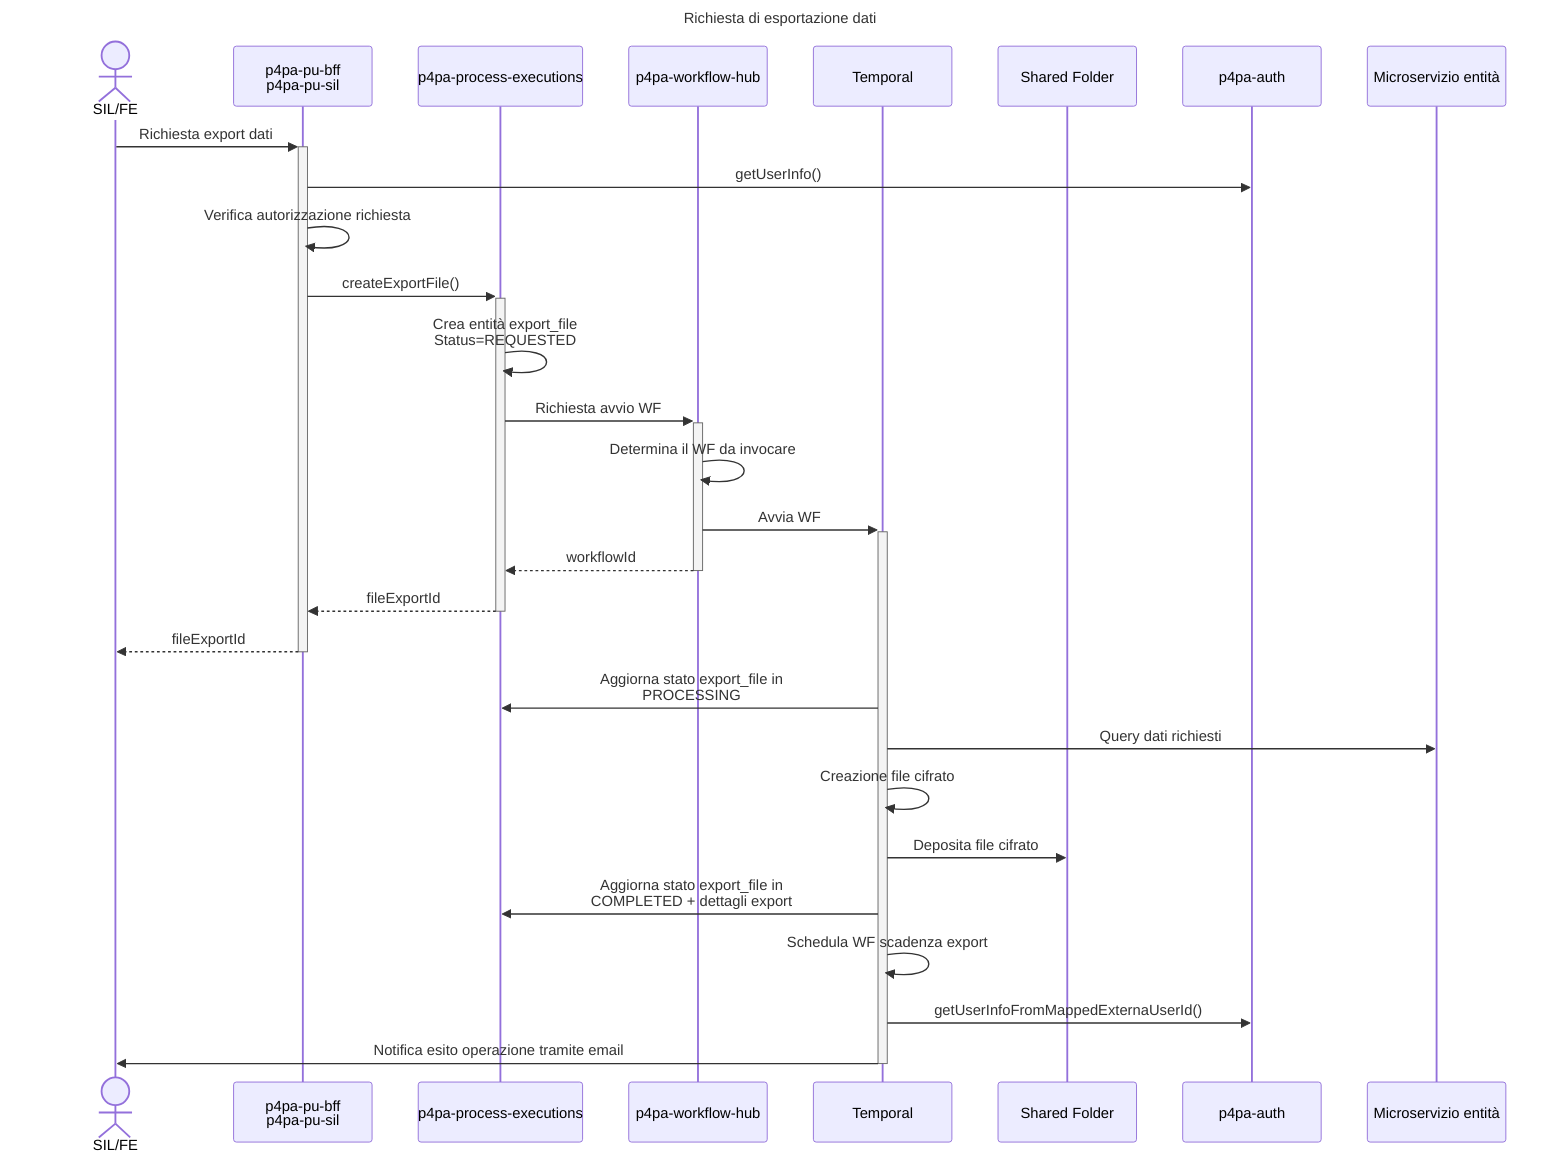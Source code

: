 ---
title: Richiesta di esportazione dati
---
sequenceDiagram
    actor CLIENT as SIL/FE
    participant BFF as p4pa-pu-bff<BR />p4pa-pu-sil
    participant MS_PROCESS_EXECUTIONS as p4pa-process-executions
    participant MS_WF as p4pa-workflow-hub
    participant WF as Temporal
    participant SHARED as Shared Folder
    participant MS_AUTH as p4pa-auth
    participant MS_ENTITY as Microservizio entità

    CLIENT ->>+ BFF: Richiesta export dati
        BFF ->> MS_AUTH: getUserInfo()
        BFF ->> BFF: Verifica autorizzazione richiesta
        BFF ->>+ MS_PROCESS_EXECUTIONS: createExportFile()
            MS_PROCESS_EXECUTIONS ->> MS_PROCESS_EXECUTIONS: Crea entità export_file<BR />Status=REQUESTED
            MS_PROCESS_EXECUTIONS ->>+ MS_WF: Richiesta avvio WF
                MS_WF ->> MS_WF: Determina il WF da invocare
                MS_WF ->>+ WF: Avvia WF
                MS_WF -->>- MS_PROCESS_EXECUTIONS: workflowId
            MS_PROCESS_EXECUTIONS -->>- BFF: fileExportId
        BFF -->>- CLIENT: fileExportId

    WF ->> MS_PROCESS_EXECUTIONS: Aggiorna stato export_file in<BR />PROCESSING
    WF ->> MS_ENTITY: Query dati richiesti
    WF ->> WF: Creazione file cifrato
    WF ->> SHARED: Deposita file cifrato
    WF ->> MS_PROCESS_EXECUTIONS: Aggiorna stato export_file in<BR />COMPLETED + dettagli export
    WF ->> WF: Schedula WF scadenza export
    WF ->> MS_AUTH: getUserInfoFromMappedExternaUserId()
    WF ->> CLIENT: Notifica esito operazione tramite email
    deactivate WF